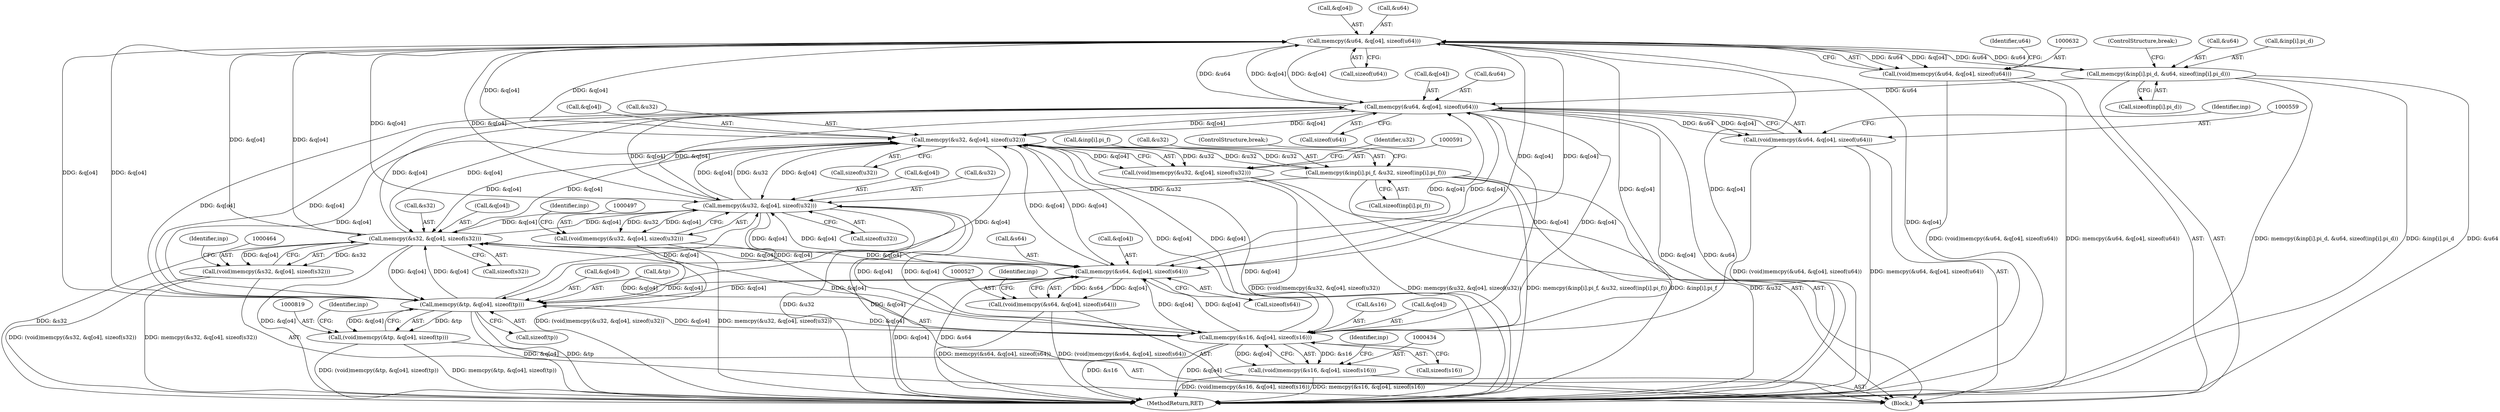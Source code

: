 digraph "0_file_93e063ee374b6a75729df9e7201fb511e47e259d@API" {
"1000633" [label="(Call,memcpy(&u64, &q[o4], sizeof(u64)))"];
"1000648" [label="(Call,memcpy(&inp[i].pi_d, &u64, sizeof(inp[i].pi_d)))"];
"1000633" [label="(Call,memcpy(&u64, &q[o4], sizeof(u64)))"];
"1000560" [label="(Call,memcpy(&u64, &q[o4], sizeof(u64)))"];
"1000592" [label="(Call,memcpy(&u32, &q[o4], sizeof(u32)))"];
"1000498" [label="(Call,memcpy(&u32, &q[o4], sizeof(u32)))"];
"1000605" [label="(Call,memcpy(&inp[i].pi_f, &u32, sizeof(inp[i].pi_f)))"];
"1000465" [label="(Call,memcpy(&s32, &q[o4], sizeof(s32)))"];
"1000435" [label="(Call,memcpy(&s16, &q[o4], sizeof(s16)))"];
"1000820" [label="(Call,memcpy(&tp, &q[o4], sizeof(tp)))"];
"1000528" [label="(Call,memcpy(&s64, &q[o4], sizeof(s64)))"];
"1000433" [label="(Call,(void)memcpy(&s16, &q[o4], sizeof(s16)))"];
"1000463" [label="(Call,(void)memcpy(&s32, &q[o4], sizeof(s32)))"];
"1000496" [label="(Call,(void)memcpy(&u32, &q[o4], sizeof(u32)))"];
"1000526" [label="(Call,(void)memcpy(&s64, &q[o4], sizeof(s64)))"];
"1000558" [label="(Call,(void)memcpy(&u64, &q[o4], sizeof(u64)))"];
"1000590" [label="(Call,(void)memcpy(&u32, &q[o4], sizeof(u32)))"];
"1000631" [label="(Call,(void)memcpy(&u64, &q[o4], sizeof(u64)))"];
"1000818" [label="(Call,(void)memcpy(&tp, &q[o4], sizeof(tp)))"];
"1000643" [label="(Identifier,u64)"];
"1000531" [label="(Call,&q[o4])"];
"1000655" [label="(Call,&u64)"];
"1000558" [label="(Call,(void)memcpy(&u64, &q[o4], sizeof(u64)))"];
"1000465" [label="(Call,memcpy(&s32, &q[o4], sizeof(s32)))"];
"1000648" [label="(Call,memcpy(&inp[i].pi_d, &u64, sizeof(inp[i].pi_d)))"];
"1000498" [label="(Call,memcpy(&u32, &q[o4], sizeof(u32)))"];
"1000823" [label="(Call,&q[o4])"];
"1000592" [label="(Call,memcpy(&u32, &q[o4], sizeof(u32)))"];
"1000505" [label="(Call,sizeof(u32))"];
"1000871" [label="(MethodReturn,RET)"];
"1000593" [label="(Call,&u32)"];
"1000436" [label="(Call,&s16)"];
"1000435" [label="(Call,memcpy(&s16, &q[o4], sizeof(s16)))"];
"1000563" [label="(Call,&q[o4])"];
"1000529" [label="(Call,&s64)"];
"1000501" [label="(Call,&q[o4])"];
"1000560" [label="(Call,memcpy(&u64, &q[o4], sizeof(u64)))"];
"1000496" [label="(Call,(void)memcpy(&u32, &q[o4], sizeof(u32)))"];
"1000636" [label="(Call,&q[o4])"];
"1000649" [label="(Call,&inp[i].pi_d)"];
"1000442" [label="(Call,sizeof(s16))"];
"1000419" [label="(Block,)"];
"1000466" [label="(Call,&s32)"];
"1000540" [label="(Identifier,inp)"];
"1000468" [label="(Call,&q[o4])"];
"1000657" [label="(Call,sizeof(inp[i].pi_d))"];
"1000447" [label="(Identifier,inp)"];
"1000602" [label="(Identifier,u32)"];
"1000433" [label="(Call,(void)memcpy(&s16, &q[o4], sizeof(s16)))"];
"1000634" [label="(Call,&u64)"];
"1000614" [label="(Call,sizeof(inp[i].pi_f))"];
"1000827" [label="(Call,sizeof(tp))"];
"1000663" [label="(ControlStructure,break;)"];
"1000595" [label="(Call,&q[o4])"];
"1000820" [label="(Call,memcpy(&tp, &q[o4], sizeof(tp)))"];
"1000499" [label="(Call,&u32)"];
"1000463" [label="(Call,(void)memcpy(&s32, &q[o4], sizeof(s32)))"];
"1000633" [label="(Call,memcpy(&u64, &q[o4], sizeof(u64)))"];
"1000640" [label="(Call,sizeof(u64))"];
"1000599" [label="(Call,sizeof(u32))"];
"1000605" [label="(Call,memcpy(&inp[i].pi_f, &u32, sizeof(inp[i].pi_f)))"];
"1000631" [label="(Call,(void)memcpy(&u64, &q[o4], sizeof(u64)))"];
"1000477" [label="(Identifier,inp)"];
"1000818" [label="(Call,(void)memcpy(&tp, &q[o4], sizeof(tp)))"];
"1000510" [label="(Identifier,inp)"];
"1000606" [label="(Call,&inp[i].pi_f)"];
"1000567" [label="(Call,sizeof(u64))"];
"1000612" [label="(Call,&u32)"];
"1000438" [label="(Call,&q[o4])"];
"1000590" [label="(Call,(void)memcpy(&u32, &q[o4], sizeof(u32)))"];
"1000472" [label="(Call,sizeof(s32))"];
"1000821" [label="(Call,&tp)"];
"1000526" [label="(Call,(void)memcpy(&s64, &q[o4], sizeof(s64)))"];
"1000528" [label="(Call,memcpy(&s64, &q[o4], sizeof(s64)))"];
"1000535" [label="(Call,sizeof(s64))"];
"1000620" [label="(ControlStructure,break;)"];
"1000572" [label="(Identifier,inp)"];
"1000561" [label="(Call,&u64)"];
"1000832" [label="(Identifier,inp)"];
"1000633" -> "1000631"  [label="AST: "];
"1000633" -> "1000640"  [label="CFG: "];
"1000634" -> "1000633"  [label="AST: "];
"1000636" -> "1000633"  [label="AST: "];
"1000640" -> "1000633"  [label="AST: "];
"1000631" -> "1000633"  [label="CFG: "];
"1000633" -> "1000871"  [label="DDG: &q[o4]"];
"1000633" -> "1000435"  [label="DDG: &q[o4]"];
"1000633" -> "1000465"  [label="DDG: &q[o4]"];
"1000633" -> "1000498"  [label="DDG: &q[o4]"];
"1000633" -> "1000528"  [label="DDG: &q[o4]"];
"1000633" -> "1000560"  [label="DDG: &q[o4]"];
"1000633" -> "1000592"  [label="DDG: &q[o4]"];
"1000633" -> "1000631"  [label="DDG: &u64"];
"1000633" -> "1000631"  [label="DDG: &q[o4]"];
"1000648" -> "1000633"  [label="DDG: &u64"];
"1000560" -> "1000633"  [label="DDG: &u64"];
"1000560" -> "1000633"  [label="DDG: &q[o4]"];
"1000592" -> "1000633"  [label="DDG: &q[o4]"];
"1000465" -> "1000633"  [label="DDG: &q[o4]"];
"1000435" -> "1000633"  [label="DDG: &q[o4]"];
"1000498" -> "1000633"  [label="DDG: &q[o4]"];
"1000820" -> "1000633"  [label="DDG: &q[o4]"];
"1000528" -> "1000633"  [label="DDG: &q[o4]"];
"1000633" -> "1000648"  [label="DDG: &u64"];
"1000633" -> "1000820"  [label="DDG: &q[o4]"];
"1000648" -> "1000419"  [label="AST: "];
"1000648" -> "1000657"  [label="CFG: "];
"1000649" -> "1000648"  [label="AST: "];
"1000655" -> "1000648"  [label="AST: "];
"1000657" -> "1000648"  [label="AST: "];
"1000663" -> "1000648"  [label="CFG: "];
"1000648" -> "1000871"  [label="DDG: &u64"];
"1000648" -> "1000871"  [label="DDG: memcpy(&inp[i].pi_d, &u64, sizeof(inp[i].pi_d))"];
"1000648" -> "1000871"  [label="DDG: &inp[i].pi_d"];
"1000648" -> "1000560"  [label="DDG: &u64"];
"1000560" -> "1000558"  [label="AST: "];
"1000560" -> "1000567"  [label="CFG: "];
"1000561" -> "1000560"  [label="AST: "];
"1000563" -> "1000560"  [label="AST: "];
"1000567" -> "1000560"  [label="AST: "];
"1000558" -> "1000560"  [label="CFG: "];
"1000560" -> "1000871"  [label="DDG: &q[o4]"];
"1000560" -> "1000871"  [label="DDG: &u64"];
"1000560" -> "1000435"  [label="DDG: &q[o4]"];
"1000560" -> "1000465"  [label="DDG: &q[o4]"];
"1000560" -> "1000498"  [label="DDG: &q[o4]"];
"1000560" -> "1000528"  [label="DDG: &q[o4]"];
"1000560" -> "1000558"  [label="DDG: &u64"];
"1000560" -> "1000558"  [label="DDG: &q[o4]"];
"1000592" -> "1000560"  [label="DDG: &q[o4]"];
"1000465" -> "1000560"  [label="DDG: &q[o4]"];
"1000435" -> "1000560"  [label="DDG: &q[o4]"];
"1000498" -> "1000560"  [label="DDG: &q[o4]"];
"1000820" -> "1000560"  [label="DDG: &q[o4]"];
"1000528" -> "1000560"  [label="DDG: &q[o4]"];
"1000560" -> "1000592"  [label="DDG: &q[o4]"];
"1000560" -> "1000820"  [label="DDG: &q[o4]"];
"1000592" -> "1000590"  [label="AST: "];
"1000592" -> "1000599"  [label="CFG: "];
"1000593" -> "1000592"  [label="AST: "];
"1000595" -> "1000592"  [label="AST: "];
"1000599" -> "1000592"  [label="AST: "];
"1000590" -> "1000592"  [label="CFG: "];
"1000592" -> "1000871"  [label="DDG: &q[o4]"];
"1000592" -> "1000435"  [label="DDG: &q[o4]"];
"1000592" -> "1000465"  [label="DDG: &q[o4]"];
"1000592" -> "1000498"  [label="DDG: &q[o4]"];
"1000592" -> "1000528"  [label="DDG: &q[o4]"];
"1000592" -> "1000590"  [label="DDG: &u32"];
"1000592" -> "1000590"  [label="DDG: &q[o4]"];
"1000498" -> "1000592"  [label="DDG: &u32"];
"1000498" -> "1000592"  [label="DDG: &q[o4]"];
"1000605" -> "1000592"  [label="DDG: &u32"];
"1000465" -> "1000592"  [label="DDG: &q[o4]"];
"1000435" -> "1000592"  [label="DDG: &q[o4]"];
"1000820" -> "1000592"  [label="DDG: &q[o4]"];
"1000528" -> "1000592"  [label="DDG: &q[o4]"];
"1000592" -> "1000605"  [label="DDG: &u32"];
"1000592" -> "1000820"  [label="DDG: &q[o4]"];
"1000498" -> "1000496"  [label="AST: "];
"1000498" -> "1000505"  [label="CFG: "];
"1000499" -> "1000498"  [label="AST: "];
"1000501" -> "1000498"  [label="AST: "];
"1000505" -> "1000498"  [label="AST: "];
"1000496" -> "1000498"  [label="CFG: "];
"1000498" -> "1000871"  [label="DDG: &u32"];
"1000498" -> "1000871"  [label="DDG: &q[o4]"];
"1000498" -> "1000435"  [label="DDG: &q[o4]"];
"1000498" -> "1000465"  [label="DDG: &q[o4]"];
"1000498" -> "1000496"  [label="DDG: &u32"];
"1000498" -> "1000496"  [label="DDG: &q[o4]"];
"1000605" -> "1000498"  [label="DDG: &u32"];
"1000465" -> "1000498"  [label="DDG: &q[o4]"];
"1000435" -> "1000498"  [label="DDG: &q[o4]"];
"1000820" -> "1000498"  [label="DDG: &q[o4]"];
"1000528" -> "1000498"  [label="DDG: &q[o4]"];
"1000498" -> "1000528"  [label="DDG: &q[o4]"];
"1000498" -> "1000820"  [label="DDG: &q[o4]"];
"1000605" -> "1000419"  [label="AST: "];
"1000605" -> "1000614"  [label="CFG: "];
"1000606" -> "1000605"  [label="AST: "];
"1000612" -> "1000605"  [label="AST: "];
"1000614" -> "1000605"  [label="AST: "];
"1000620" -> "1000605"  [label="CFG: "];
"1000605" -> "1000871"  [label="DDG: memcpy(&inp[i].pi_f, &u32, sizeof(inp[i].pi_f))"];
"1000605" -> "1000871"  [label="DDG: &inp[i].pi_f"];
"1000605" -> "1000871"  [label="DDG: &u32"];
"1000465" -> "1000463"  [label="AST: "];
"1000465" -> "1000472"  [label="CFG: "];
"1000466" -> "1000465"  [label="AST: "];
"1000468" -> "1000465"  [label="AST: "];
"1000472" -> "1000465"  [label="AST: "];
"1000463" -> "1000465"  [label="CFG: "];
"1000465" -> "1000871"  [label="DDG: &q[o4]"];
"1000465" -> "1000871"  [label="DDG: &s32"];
"1000465" -> "1000435"  [label="DDG: &q[o4]"];
"1000465" -> "1000463"  [label="DDG: &s32"];
"1000465" -> "1000463"  [label="DDG: &q[o4]"];
"1000435" -> "1000465"  [label="DDG: &q[o4]"];
"1000820" -> "1000465"  [label="DDG: &q[o4]"];
"1000528" -> "1000465"  [label="DDG: &q[o4]"];
"1000465" -> "1000528"  [label="DDG: &q[o4]"];
"1000465" -> "1000820"  [label="DDG: &q[o4]"];
"1000435" -> "1000433"  [label="AST: "];
"1000435" -> "1000442"  [label="CFG: "];
"1000436" -> "1000435"  [label="AST: "];
"1000438" -> "1000435"  [label="AST: "];
"1000442" -> "1000435"  [label="AST: "];
"1000433" -> "1000435"  [label="CFG: "];
"1000435" -> "1000871"  [label="DDG: &s16"];
"1000435" -> "1000871"  [label="DDG: &q[o4]"];
"1000435" -> "1000433"  [label="DDG: &s16"];
"1000435" -> "1000433"  [label="DDG: &q[o4]"];
"1000820" -> "1000435"  [label="DDG: &q[o4]"];
"1000528" -> "1000435"  [label="DDG: &q[o4]"];
"1000435" -> "1000528"  [label="DDG: &q[o4]"];
"1000435" -> "1000820"  [label="DDG: &q[o4]"];
"1000820" -> "1000818"  [label="AST: "];
"1000820" -> "1000827"  [label="CFG: "];
"1000821" -> "1000820"  [label="AST: "];
"1000823" -> "1000820"  [label="AST: "];
"1000827" -> "1000820"  [label="AST: "];
"1000818" -> "1000820"  [label="CFG: "];
"1000820" -> "1000871"  [label="DDG: &q[o4]"];
"1000820" -> "1000871"  [label="DDG: &tp"];
"1000820" -> "1000528"  [label="DDG: &q[o4]"];
"1000820" -> "1000818"  [label="DDG: &tp"];
"1000820" -> "1000818"  [label="DDG: &q[o4]"];
"1000528" -> "1000820"  [label="DDG: &q[o4]"];
"1000528" -> "1000526"  [label="AST: "];
"1000528" -> "1000535"  [label="CFG: "];
"1000529" -> "1000528"  [label="AST: "];
"1000531" -> "1000528"  [label="AST: "];
"1000535" -> "1000528"  [label="AST: "];
"1000526" -> "1000528"  [label="CFG: "];
"1000528" -> "1000871"  [label="DDG: &q[o4]"];
"1000528" -> "1000871"  [label="DDG: &s64"];
"1000528" -> "1000526"  [label="DDG: &s64"];
"1000528" -> "1000526"  [label="DDG: &q[o4]"];
"1000433" -> "1000419"  [label="AST: "];
"1000434" -> "1000433"  [label="AST: "];
"1000447" -> "1000433"  [label="CFG: "];
"1000433" -> "1000871"  [label="DDG: (void)memcpy(&s16, &q[o4], sizeof(s16))"];
"1000433" -> "1000871"  [label="DDG: memcpy(&s16, &q[o4], sizeof(s16))"];
"1000463" -> "1000419"  [label="AST: "];
"1000464" -> "1000463"  [label="AST: "];
"1000477" -> "1000463"  [label="CFG: "];
"1000463" -> "1000871"  [label="DDG: memcpy(&s32, &q[o4], sizeof(s32))"];
"1000463" -> "1000871"  [label="DDG: (void)memcpy(&s32, &q[o4], sizeof(s32))"];
"1000496" -> "1000419"  [label="AST: "];
"1000497" -> "1000496"  [label="AST: "];
"1000510" -> "1000496"  [label="CFG: "];
"1000496" -> "1000871"  [label="DDG: (void)memcpy(&u32, &q[o4], sizeof(u32))"];
"1000496" -> "1000871"  [label="DDG: memcpy(&u32, &q[o4], sizeof(u32))"];
"1000526" -> "1000419"  [label="AST: "];
"1000527" -> "1000526"  [label="AST: "];
"1000540" -> "1000526"  [label="CFG: "];
"1000526" -> "1000871"  [label="DDG: memcpy(&s64, &q[o4], sizeof(s64))"];
"1000526" -> "1000871"  [label="DDG: (void)memcpy(&s64, &q[o4], sizeof(s64))"];
"1000558" -> "1000419"  [label="AST: "];
"1000559" -> "1000558"  [label="AST: "];
"1000572" -> "1000558"  [label="CFG: "];
"1000558" -> "1000871"  [label="DDG: memcpy(&u64, &q[o4], sizeof(u64))"];
"1000558" -> "1000871"  [label="DDG: (void)memcpy(&u64, &q[o4], sizeof(u64))"];
"1000590" -> "1000419"  [label="AST: "];
"1000591" -> "1000590"  [label="AST: "];
"1000602" -> "1000590"  [label="CFG: "];
"1000590" -> "1000871"  [label="DDG: (void)memcpy(&u32, &q[o4], sizeof(u32))"];
"1000590" -> "1000871"  [label="DDG: memcpy(&u32, &q[o4], sizeof(u32))"];
"1000631" -> "1000419"  [label="AST: "];
"1000632" -> "1000631"  [label="AST: "];
"1000643" -> "1000631"  [label="CFG: "];
"1000631" -> "1000871"  [label="DDG: memcpy(&u64, &q[o4], sizeof(u64))"];
"1000631" -> "1000871"  [label="DDG: (void)memcpy(&u64, &q[o4], sizeof(u64))"];
"1000818" -> "1000419"  [label="AST: "];
"1000819" -> "1000818"  [label="AST: "];
"1000832" -> "1000818"  [label="CFG: "];
"1000818" -> "1000871"  [label="DDG: (void)memcpy(&tp, &q[o4], sizeof(tp))"];
"1000818" -> "1000871"  [label="DDG: memcpy(&tp, &q[o4], sizeof(tp))"];
}
